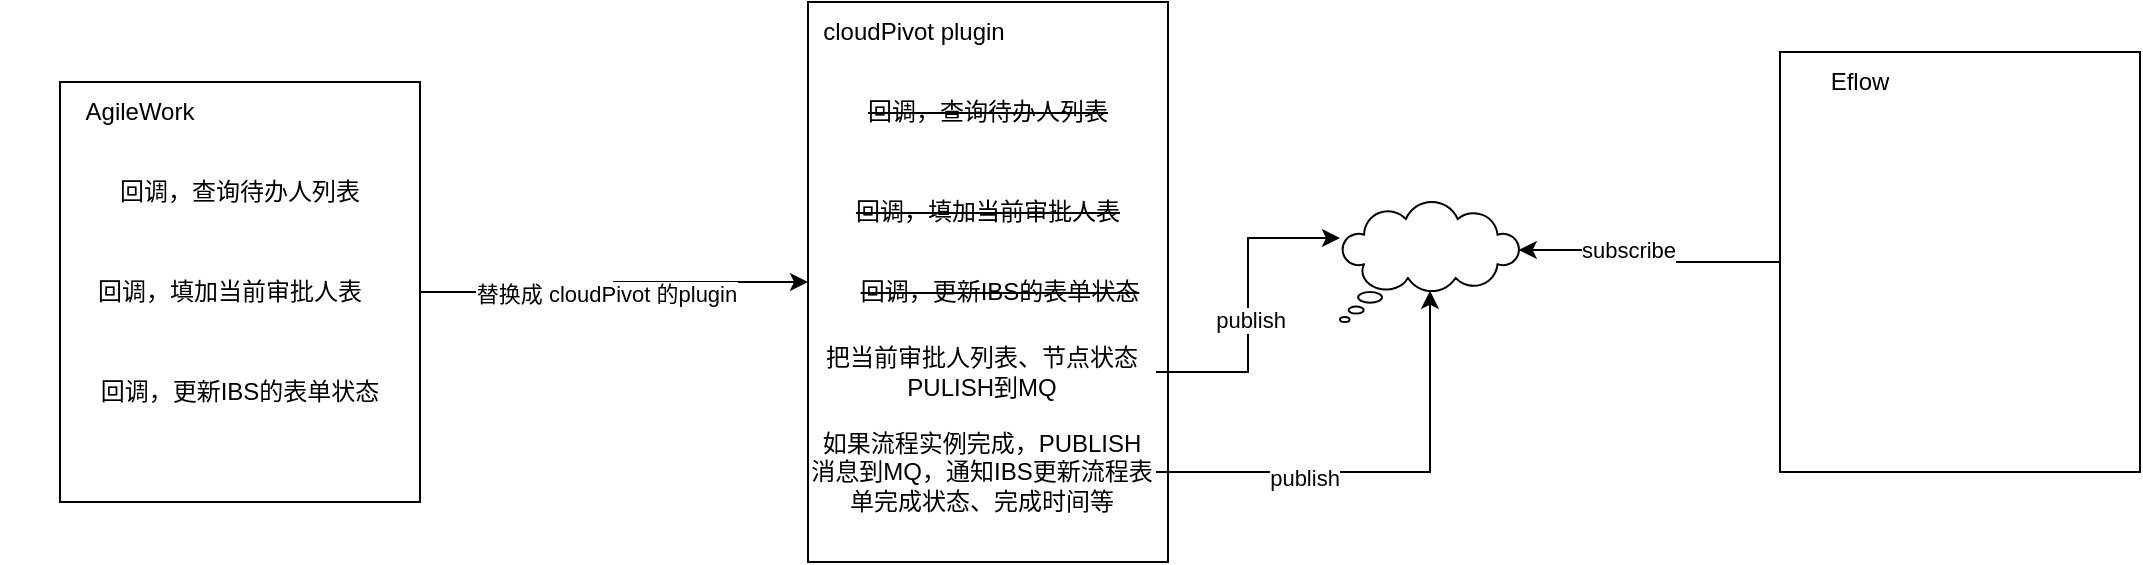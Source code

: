 <mxfile version="24.6.4" type="github">
  <diagram name="第 1 页" id="9VDkXiqXzSM0QYmHh2az">
    <mxGraphModel dx="1434" dy="772" grid="1" gridSize="10" guides="1" tooltips="1" connect="1" arrows="1" fold="1" page="1" pageScale="1" pageWidth="827" pageHeight="1169" math="0" shadow="0">
      <root>
        <mxCell id="0" />
        <mxCell id="1" parent="0" />
        <mxCell id="HYAi7QkFzsMV78lAO7AE-12" style="edgeStyle=orthogonalEdgeStyle;rounded=0;orthogonalLoop=1;jettySize=auto;html=1;entryX=0;entryY=0.5;entryDx=0;entryDy=0;" edge="1" parent="1" source="HYAi7QkFzsMV78lAO7AE-1" target="HYAi7QkFzsMV78lAO7AE-7">
          <mxGeometry relative="1" as="geometry" />
        </mxCell>
        <mxCell id="HYAi7QkFzsMV78lAO7AE-13" value="替换成 cloudPivot 的plugin" style="edgeLabel;html=1;align=center;verticalAlign=middle;resizable=0;points=[];" vertex="1" connectable="0" parent="HYAi7QkFzsMV78lAO7AE-12">
          <mxGeometry x="-0.065" y="-1" relative="1" as="geometry">
            <mxPoint as="offset" />
          </mxGeometry>
        </mxCell>
        <mxCell id="HYAi7QkFzsMV78lAO7AE-1" value="" style="rounded=0;whiteSpace=wrap;html=1;" vertex="1" parent="1">
          <mxGeometry x="70" y="170" width="180" height="210" as="geometry" />
        </mxCell>
        <mxCell id="HYAi7QkFzsMV78lAO7AE-3" value="AgileWork" style="text;strokeColor=none;align=center;fillColor=none;html=1;verticalAlign=middle;whiteSpace=wrap;rounded=0;" vertex="1" parent="1">
          <mxGeometry x="80" y="170" width="60" height="30" as="geometry" />
        </mxCell>
        <mxCell id="HYAi7QkFzsMV78lAO7AE-4" value="回调，查询待办人列表" style="text;strokeColor=none;align=center;fillColor=none;html=1;verticalAlign=middle;whiteSpace=wrap;rounded=0;" vertex="1" parent="1">
          <mxGeometry x="40" y="210" width="240" height="30" as="geometry" />
        </mxCell>
        <mxCell id="HYAi7QkFzsMV78lAO7AE-5" value="回调，填加当前审批人表" style="text;strokeColor=none;align=center;fillColor=none;html=1;verticalAlign=middle;whiteSpace=wrap;rounded=0;" vertex="1" parent="1">
          <mxGeometry x="60" y="260" width="190" height="30" as="geometry" />
        </mxCell>
        <mxCell id="HYAi7QkFzsMV78lAO7AE-6" value="回调，更新IBS的表单状态" style="text;strokeColor=none;align=center;fillColor=none;html=1;verticalAlign=middle;whiteSpace=wrap;rounded=0;" vertex="1" parent="1">
          <mxGeometry x="40" y="310" width="240" height="30" as="geometry" />
        </mxCell>
        <mxCell id="HYAi7QkFzsMV78lAO7AE-7" value="" style="rounded=0;whiteSpace=wrap;html=1;" vertex="1" parent="1">
          <mxGeometry x="444" y="130" width="180" height="280" as="geometry" />
        </mxCell>
        <mxCell id="HYAi7QkFzsMV78lAO7AE-8" value="cloudPivot plugin" style="text;strokeColor=none;align=center;fillColor=none;html=1;verticalAlign=middle;whiteSpace=wrap;rounded=0;" vertex="1" parent="1">
          <mxGeometry x="444" y="130" width="106" height="30" as="geometry" />
        </mxCell>
        <mxCell id="HYAi7QkFzsMV78lAO7AE-9" value="&lt;strike&gt;回调，查询待办人列表&lt;/strike&gt;" style="text;strokeColor=none;align=center;fillColor=none;html=1;verticalAlign=middle;whiteSpace=wrap;rounded=0;" vertex="1" parent="1">
          <mxGeometry x="414" y="170" width="240" height="30" as="geometry" />
        </mxCell>
        <mxCell id="HYAi7QkFzsMV78lAO7AE-10" value="&lt;strike&gt;回调，填加当前审批人表&lt;/strike&gt;" style="text;strokeColor=none;align=center;fillColor=none;html=1;verticalAlign=middle;whiteSpace=wrap;rounded=0;" vertex="1" parent="1">
          <mxGeometry x="447" y="220" width="174" height="30" as="geometry" />
        </mxCell>
        <mxCell id="HYAi7QkFzsMV78lAO7AE-11" value="&lt;strike&gt;回调，更新IBS的表单状态&lt;/strike&gt;" style="text;strokeColor=none;align=center;fillColor=none;html=1;verticalAlign=middle;whiteSpace=wrap;rounded=0;" vertex="1" parent="1">
          <mxGeometry x="420" y="260" width="240" height="30" as="geometry" />
        </mxCell>
        <mxCell id="HYAi7QkFzsMV78lAO7AE-14" value="把当前审批人列表、节点状态PULISH到MQ" style="text;strokeColor=none;align=center;fillColor=none;html=1;verticalAlign=middle;whiteSpace=wrap;rounded=0;" vertex="1" parent="1">
          <mxGeometry x="444" y="300" width="174" height="30" as="geometry" />
        </mxCell>
        <mxCell id="HYAi7QkFzsMV78lAO7AE-16" value="如果流程实例完成，PUBLISH 消息到MQ，通知IBS更新流程表单完成状态、完成时间等" style="text;strokeColor=none;align=center;fillColor=none;html=1;verticalAlign=middle;whiteSpace=wrap;rounded=0;" vertex="1" parent="1">
          <mxGeometry x="444" y="350" width="174" height="30" as="geometry" />
        </mxCell>
        <mxCell id="HYAi7QkFzsMV78lAO7AE-17" value="" style="whiteSpace=wrap;html=1;shape=mxgraph.basic.cloud_callout" vertex="1" parent="1">
          <mxGeometry x="710" y="230" width="90" height="60" as="geometry" />
        </mxCell>
        <mxCell id="HYAi7QkFzsMV78lAO7AE-18" style="edgeStyle=orthogonalEdgeStyle;rounded=0;orthogonalLoop=1;jettySize=auto;html=1;entryX=0;entryY=0.3;entryDx=0;entryDy=0;entryPerimeter=0;" edge="1" parent="1" source="HYAi7QkFzsMV78lAO7AE-14" target="HYAi7QkFzsMV78lAO7AE-17">
          <mxGeometry relative="1" as="geometry" />
        </mxCell>
        <mxCell id="HYAi7QkFzsMV78lAO7AE-24" value="publish" style="edgeLabel;html=1;align=center;verticalAlign=middle;resizable=0;points=[];" vertex="1" connectable="0" parent="HYAi7QkFzsMV78lAO7AE-18">
          <mxGeometry x="-0.094" y="-1" relative="1" as="geometry">
            <mxPoint as="offset" />
          </mxGeometry>
        </mxCell>
        <mxCell id="HYAi7QkFzsMV78lAO7AE-19" style="edgeStyle=orthogonalEdgeStyle;rounded=0;orthogonalLoop=1;jettySize=auto;html=1;entryX=0.5;entryY=0.74;entryDx=0;entryDy=0;entryPerimeter=0;" edge="1" parent="1" source="HYAi7QkFzsMV78lAO7AE-16" target="HYAi7QkFzsMV78lAO7AE-17">
          <mxGeometry relative="1" as="geometry" />
        </mxCell>
        <mxCell id="HYAi7QkFzsMV78lAO7AE-25" value="publish" style="edgeLabel;html=1;align=center;verticalAlign=middle;resizable=0;points=[];" vertex="1" connectable="0" parent="HYAi7QkFzsMV78lAO7AE-19">
          <mxGeometry x="-0.35" y="-3" relative="1" as="geometry">
            <mxPoint as="offset" />
          </mxGeometry>
        </mxCell>
        <mxCell id="HYAi7QkFzsMV78lAO7AE-20" value="" style="rounded=0;whiteSpace=wrap;html=1;" vertex="1" parent="1">
          <mxGeometry x="930" y="155" width="180" height="210" as="geometry" />
        </mxCell>
        <mxCell id="HYAi7QkFzsMV78lAO7AE-21" value="Eflow" style="text;strokeColor=none;align=center;fillColor=none;html=1;verticalAlign=middle;whiteSpace=wrap;rounded=0;" vertex="1" parent="1">
          <mxGeometry x="940" y="155" width="60" height="30" as="geometry" />
        </mxCell>
        <mxCell id="HYAi7QkFzsMV78lAO7AE-23" style="edgeStyle=orthogonalEdgeStyle;rounded=0;orthogonalLoop=1;jettySize=auto;html=1;entryX=0.993;entryY=0.4;entryDx=0;entryDy=0;entryPerimeter=0;" edge="1" parent="1" source="HYAi7QkFzsMV78lAO7AE-20" target="HYAi7QkFzsMV78lAO7AE-17">
          <mxGeometry relative="1" as="geometry" />
        </mxCell>
        <mxCell id="HYAi7QkFzsMV78lAO7AE-26" value="subscribe" style="edgeLabel;html=1;align=center;verticalAlign=middle;resizable=0;points=[];" vertex="1" connectable="0" parent="HYAi7QkFzsMV78lAO7AE-23">
          <mxGeometry x="0.2" relative="1" as="geometry">
            <mxPoint as="offset" />
          </mxGeometry>
        </mxCell>
      </root>
    </mxGraphModel>
  </diagram>
</mxfile>
